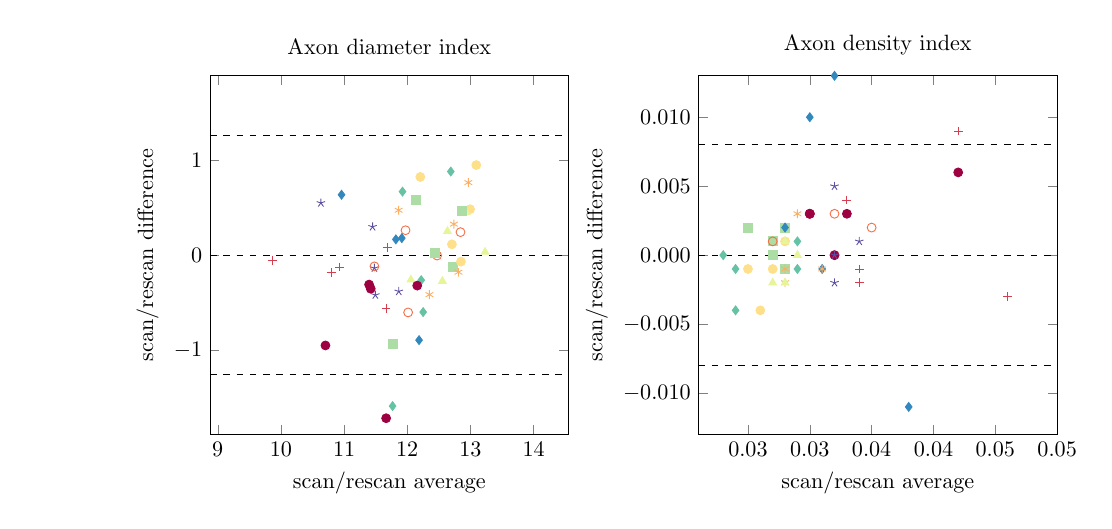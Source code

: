 %!TEX root = ../../thesis.tex
%created by ICC.r
\definecolor{brewer10_1}{HTML}{9E0142}
\definecolor{brewer10_2}{HTML}{D53E4F}
\definecolor{brewer10_3}{HTML}{F46D43}
\definecolor{brewer10_4}{HTML}{FDAE61}
\definecolor{brewer10_5}{HTML}{FEE08B}
\definecolor{brewer10_6}{HTML}{E6F598}
\definecolor{brewer10_7}{HTML}{ABDDA4}
\definecolor{brewer10_8}{HTML}{66C2A5}
\definecolor{brewer10_9}{HTML}{3288BD}
\definecolor{brewer10_10}{HTML}{5E4FA2}
\pgfplotsset{blandaltman/.style={scatter/classes=
{
R1={color=brewer10_1, mark=*, mark options={scale=1.5}}, R2={color=brewer10_3, mark=o, mark options={scale=1.5}}, R3={color=brewer10_4, mark=asterisk, mark options={scale=1.5}}, R4={color=brewer10_5, mark=oplus*, mark options={scale=1.5}}, R5={color=brewer10_6, mark=triangle*, mark options={scale=1.5}}, R6={color=brewer10_7, mark=square*, mark options={scale=1.5}}, R7={color=brewer10_8, mark=diamond*, mark options={scale=1.5}}, R8={color=brewer10_9, mark=diamond*, mark options={scale=1.5}}, R9={color=brewer10_10, mark=star, mark options={scale=1.5}}, R10={color=brewer10_2, mark=+, mark options={scale=1.5}}
}
}}
\begin{tikzpicture}[scale=0.8]
\begin{axis}[legend columns=-1, blandaltman,width=0.6*\textwidth, height=0.6*\textwidth, xmin=8.877,xmax=14.555,ymin=-1.885,ymax=1.885, legend to name=leg:chap 9 bland altman,
	title=Axon diameter index,
	xlabel={scan/rescan average},
	ylabel={scan/rescan difference},]
\addplot+[only marks, scatter]  [scatter src=explicit symbolic] 
coordinates {
(11.422, -0.353)[R1]
(11.973, 0.262)[R2]
(12.739, 0.326)[R3]
(12.995, 0.483)[R4]
(12.935, 0.448)[R5]
(12.717, -0.125)[R6]
(12.221, -0.263)[R7]
(11.914, 0.179)[R8]
(11.48, -0.136)[R9]
(11.682, 0.08)[R10]
(10.705, -0.949)[R1]
(11.481, -0.118)[R2]
(11.864, 0.472)[R3]
(12.207, 0.822)[R4]
(12.058, -0.258)[R5]
(12.136, 0.579)[R6]
(11.925, 0.668)[R7]
(10.96, 0.635)[R8]
(10.633, 0.549)[R9]
(9.863, -0.059)[R10]
(11.396, -0.309)[R1]
(12.473, -0.004)[R2]
(12.811, -0.179)[R3]
(12.85, -0.068)[R4]
(12.557, -0.273)[R5]
(11.769, -0.933)[R6]
(11.768, -1.586)[R7]
(11.848, -1.921)[R8]
(11.495, -0.419)[R9]
(10.795, -0.185)[R10]
(11.666, -1.714)[R1]
(12.014, -0.602)[R2]
(12.351, -0.415)[R3]
(12.707, 0.114)[R4]
(12.637, 0.252)[R5]
(12.438, 0.024)[R6]
(12.252, -0.598)[R7]
(12.187, -0.893)[R8]
(11.866, -0.381)[R9]
(10.925, -0.125)[R10]
(12.158, -0.32)[R1]
(12.843, 0.242)[R2]
(12.967, 0.763)[R3]
(13.093, 0.947)[R4]
(13.232, 0.033)[R5]
(12.86, 0.464)[R6]
(12.69, 0.879)[R7]
(11.82, 0.166)[R8]
(11.451, 0.298)[R9]
(11.663, -0.562)[R10]
};
\draw[dashed] (axis cs:8.877,-1.256) -- (axis cs:14.555,-1.256);
\draw[dashed] (axis cs:8.877,0.0) -- (axis cs:14.555,0.0);
\draw[dashed] (axis cs:8.877,1.256) -- (axis cs:14.555,1.256);
\legend{G1,G2, G3, B1, B2, B3, I, S1, S2, S3};
\end{axis}
\end{tikzpicture}
\begin{tikzpicture}[scale=0.8]
\begin{axis}[scaled ticks=false, blandaltman,width=0.6*\textwidth, height=0.6*\textwidth, xmin=0.021,xmax=0.05,ymin=-0.013,ymax=0.013,%
    xticklabel style={/pgf/number format/.cd,fixed}, % Use fixed point notation
	yticklabel style={/pgf/number format/.cd,fixed, precision=3, zerofill}, % Use fixed point notation
	title=Axon density index,
	xlabel={scan/rescan average},
	ylabel={scan/rescan difference},]
\addplot+[only marks, scatter]  [scatter src=explicit symbolic] coordinates {
(0.033, 0.003)[R1]
(0.032, -0.0)[R2]
(0.028, -0.002)[R3]
(0.027, -0.001)[R4]
(0.027, -0.002)[R5]
(0.027, 0.0)[R6]
(0.029, 0.001)[R7]
(0.031, -0.001)[R8]
(0.034, 0.001)[R9]
(0.034, -0.001)[R10]
(0.042, 0.006)[R1]
(0.035, 0.002)[R2]
(0.031, -0.001)[R3]
(0.028, -0.001)[R4]
(0.029, 0.0)[R5]
(0.028, -0.001)[R6]
(0.029, -0.001)[R7]
(0.038, -0.011)[R8]
(0.043, -0.014)[R9]
(0.046, -0.003)[R10]
(0.032, -0.0)[R1]
(0.03, 0.003)[R2]
(0.028, -0.001)[R3]
(0.026, -0.004)[R4]
(0.028, -0.002)[R5]
(0.028, 0.002)[R6]
(0.023, 0.0)[R7]
(0.032, 0.013)[R8]
(0.032, -0.002)[R9]
(0.034, -0.002)[R10]
(0.03, 0.003)[R1]
(0.032, 0.003)[R2]
(0.029, 0.003)[R3]
(0.028, 0.001)[R4]
(0.028, 0.001)[R5]
(0.027, 0.001)[R6]
(0.024, -0.004)[R7]
(0.03, 0.01)[R8]
(0.032, 0.005)[R9]
(0.042, 0.009)[R10]
(0.03, 0.003)[R1]
(0.027, 0.001)[R2]
(0.025, 0.002)[R3]
(0.025, -0.001)[R4]
(0.025, 0.002)[R5]
(0.025, 0.002)[R6]
(0.024, -0.001)[R7]
(0.028, 0.002)[R8]
(0.032, -0.0)[R9]
(0.033, 0.004)[R10]
};
\draw[dashed] (axis cs:0.021,-0.008) -- (axis cs:0.05,-0.008);
\draw[dashed] (axis cs:0.021,0.0) -- (axis cs:0.05,0.0);
\draw[dashed] (axis cs:0.021,0.008) -- (axis cs:0.05,0.008);
%\legend{R1, R10, R2, R3, R4, R5, R6, R7, R8, R9};
\end{axis}
\end{tikzpicture}
